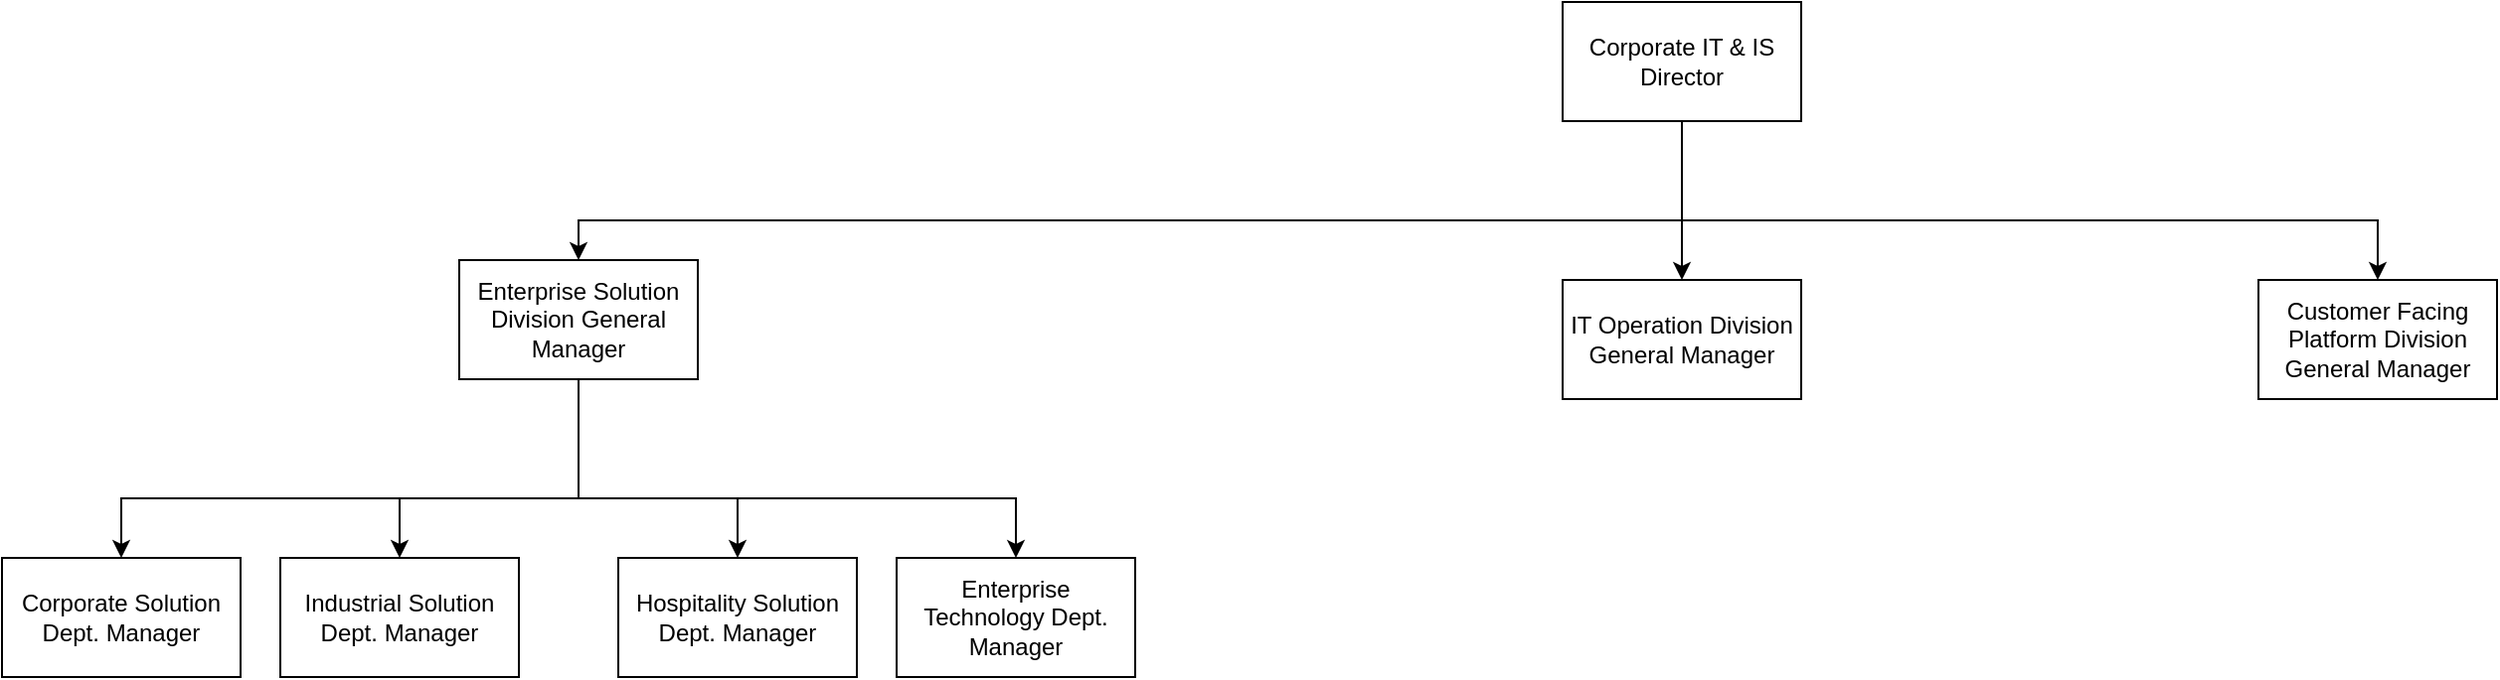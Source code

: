 <mxfile version="21.0.4" type="github">
  <diagram name="Page-1" id="A5kGC9nlVPNPbo8gEQUx">
    <mxGraphModel dx="2072" dy="711" grid="1" gridSize="10" guides="1" tooltips="1" connect="1" arrows="1" fold="1" page="1" pageScale="1" pageWidth="850" pageHeight="1100" math="0" shadow="0">
      <root>
        <mxCell id="0" />
        <mxCell id="1" parent="0" />
        <mxCell id="wqCEwx1Dairv-0WRMHZF-3" value="" style="edgeStyle=orthogonalEdgeStyle;rounded=0;orthogonalLoop=1;jettySize=auto;html=1;" edge="1" parent="1" source="wqCEwx1Dairv-0WRMHZF-1" target="wqCEwx1Dairv-0WRMHZF-2">
          <mxGeometry relative="1" as="geometry" />
        </mxCell>
        <mxCell id="wqCEwx1Dairv-0WRMHZF-4" style="edgeStyle=orthogonalEdgeStyle;rounded=0;orthogonalLoop=1;jettySize=auto;html=1;" edge="1" parent="1" source="wqCEwx1Dairv-0WRMHZF-1" target="wqCEwx1Dairv-0WRMHZF-5">
          <mxGeometry relative="1" as="geometry">
            <mxPoint x="230" y="210" as="targetPoint" />
            <Array as="points">
              <mxPoint x="420" y="180" />
              <mxPoint x="-135" y="180" />
            </Array>
          </mxGeometry>
        </mxCell>
        <mxCell id="wqCEwx1Dairv-0WRMHZF-6" style="edgeStyle=orthogonalEdgeStyle;rounded=0;orthogonalLoop=1;jettySize=auto;html=1;entryX=0.5;entryY=0;entryDx=0;entryDy=0;" edge="1" parent="1" source="wqCEwx1Dairv-0WRMHZF-1" target="wqCEwx1Dairv-0WRMHZF-7">
          <mxGeometry relative="1" as="geometry">
            <mxPoint x="610" y="210" as="targetPoint" />
            <Array as="points">
              <mxPoint x="420" y="180" />
              <mxPoint x="770" y="180" />
            </Array>
          </mxGeometry>
        </mxCell>
        <mxCell id="wqCEwx1Dairv-0WRMHZF-1" value="Corporate IT &amp;amp; IS Director" style="rounded=0;whiteSpace=wrap;html=1;" vertex="1" parent="1">
          <mxGeometry x="360" y="70" width="120" height="60" as="geometry" />
        </mxCell>
        <mxCell id="wqCEwx1Dairv-0WRMHZF-2" value="IT Operation Division General Manager" style="rounded=0;whiteSpace=wrap;html=1;" vertex="1" parent="1">
          <mxGeometry x="360" y="210" width="120" height="60" as="geometry" />
        </mxCell>
        <mxCell id="wqCEwx1Dairv-0WRMHZF-9" value="" style="edgeStyle=orthogonalEdgeStyle;rounded=0;orthogonalLoop=1;jettySize=auto;html=1;" edge="1" parent="1" source="wqCEwx1Dairv-0WRMHZF-5" target="wqCEwx1Dairv-0WRMHZF-8">
          <mxGeometry relative="1" as="geometry">
            <Array as="points">
              <mxPoint x="-25" y="320" />
              <mxPoint x="-125" y="320" />
            </Array>
          </mxGeometry>
        </mxCell>
        <mxCell id="wqCEwx1Dairv-0WRMHZF-10" style="edgeStyle=orthogonalEdgeStyle;rounded=0;orthogonalLoop=1;jettySize=auto;html=1;entryX=0.5;entryY=0;entryDx=0;entryDy=0;" edge="1" parent="1" source="wqCEwx1Dairv-0WRMHZF-5" target="wqCEwx1Dairv-0WRMHZF-11">
          <mxGeometry relative="1" as="geometry">
            <mxPoint x="-185" y="340" as="targetPoint" />
            <Array as="points">
              <mxPoint x="-25" y="320" />
              <mxPoint x="-265" y="320" />
            </Array>
          </mxGeometry>
        </mxCell>
        <mxCell id="wqCEwx1Dairv-0WRMHZF-12" style="edgeStyle=orthogonalEdgeStyle;rounded=0;orthogonalLoop=1;jettySize=auto;html=1;entryX=0.5;entryY=0;entryDx=0;entryDy=0;" edge="1" parent="1" source="wqCEwx1Dairv-0WRMHZF-5" target="wqCEwx1Dairv-0WRMHZF-13">
          <mxGeometry relative="1" as="geometry">
            <mxPoint x="155" y="340" as="targetPoint" />
            <Array as="points">
              <mxPoint x="-135" y="320" />
              <mxPoint x="85" y="320" />
            </Array>
          </mxGeometry>
        </mxCell>
        <mxCell id="wqCEwx1Dairv-0WRMHZF-14" style="edgeStyle=orthogonalEdgeStyle;rounded=0;orthogonalLoop=1;jettySize=auto;html=1;entryX=0.5;entryY=0;entryDx=0;entryDy=0;" edge="1" parent="1" source="wqCEwx1Dairv-0WRMHZF-5" target="wqCEwx1Dairv-0WRMHZF-15">
          <mxGeometry relative="1" as="geometry">
            <mxPoint x="25" y="350" as="targetPoint" />
            <Array as="points">
              <mxPoint x="-135" y="320" />
              <mxPoint x="-55" y="320" />
            </Array>
          </mxGeometry>
        </mxCell>
        <mxCell id="wqCEwx1Dairv-0WRMHZF-5" value="Enterprise Solution Division General Manager" style="rounded=0;whiteSpace=wrap;html=1;" vertex="1" parent="1">
          <mxGeometry x="-195" y="200" width="120" height="60" as="geometry" />
        </mxCell>
        <mxCell id="wqCEwx1Dairv-0WRMHZF-7" value="Customer Facing Platform Division General Manager" style="rounded=0;whiteSpace=wrap;html=1;" vertex="1" parent="1">
          <mxGeometry x="710" y="210" width="120" height="60" as="geometry" />
        </mxCell>
        <mxCell id="wqCEwx1Dairv-0WRMHZF-8" value="Industrial Solution Dept. Manager" style="rounded=0;whiteSpace=wrap;html=1;" vertex="1" parent="1">
          <mxGeometry x="-285" y="350" width="120" height="60" as="geometry" />
        </mxCell>
        <mxCell id="wqCEwx1Dairv-0WRMHZF-11" value="Corporate Solution Dept. Manager" style="rounded=0;whiteSpace=wrap;html=1;" vertex="1" parent="1">
          <mxGeometry x="-425" y="350" width="120" height="60" as="geometry" />
        </mxCell>
        <mxCell id="wqCEwx1Dairv-0WRMHZF-13" value="Enterprise Technology Dept. Manager" style="rounded=0;whiteSpace=wrap;html=1;" vertex="1" parent="1">
          <mxGeometry x="25" y="350" width="120" height="60" as="geometry" />
        </mxCell>
        <mxCell id="wqCEwx1Dairv-0WRMHZF-15" value="Hospitality Solution Dept. Manager" style="rounded=0;whiteSpace=wrap;html=1;" vertex="1" parent="1">
          <mxGeometry x="-115" y="350" width="120" height="60" as="geometry" />
        </mxCell>
      </root>
    </mxGraphModel>
  </diagram>
</mxfile>
